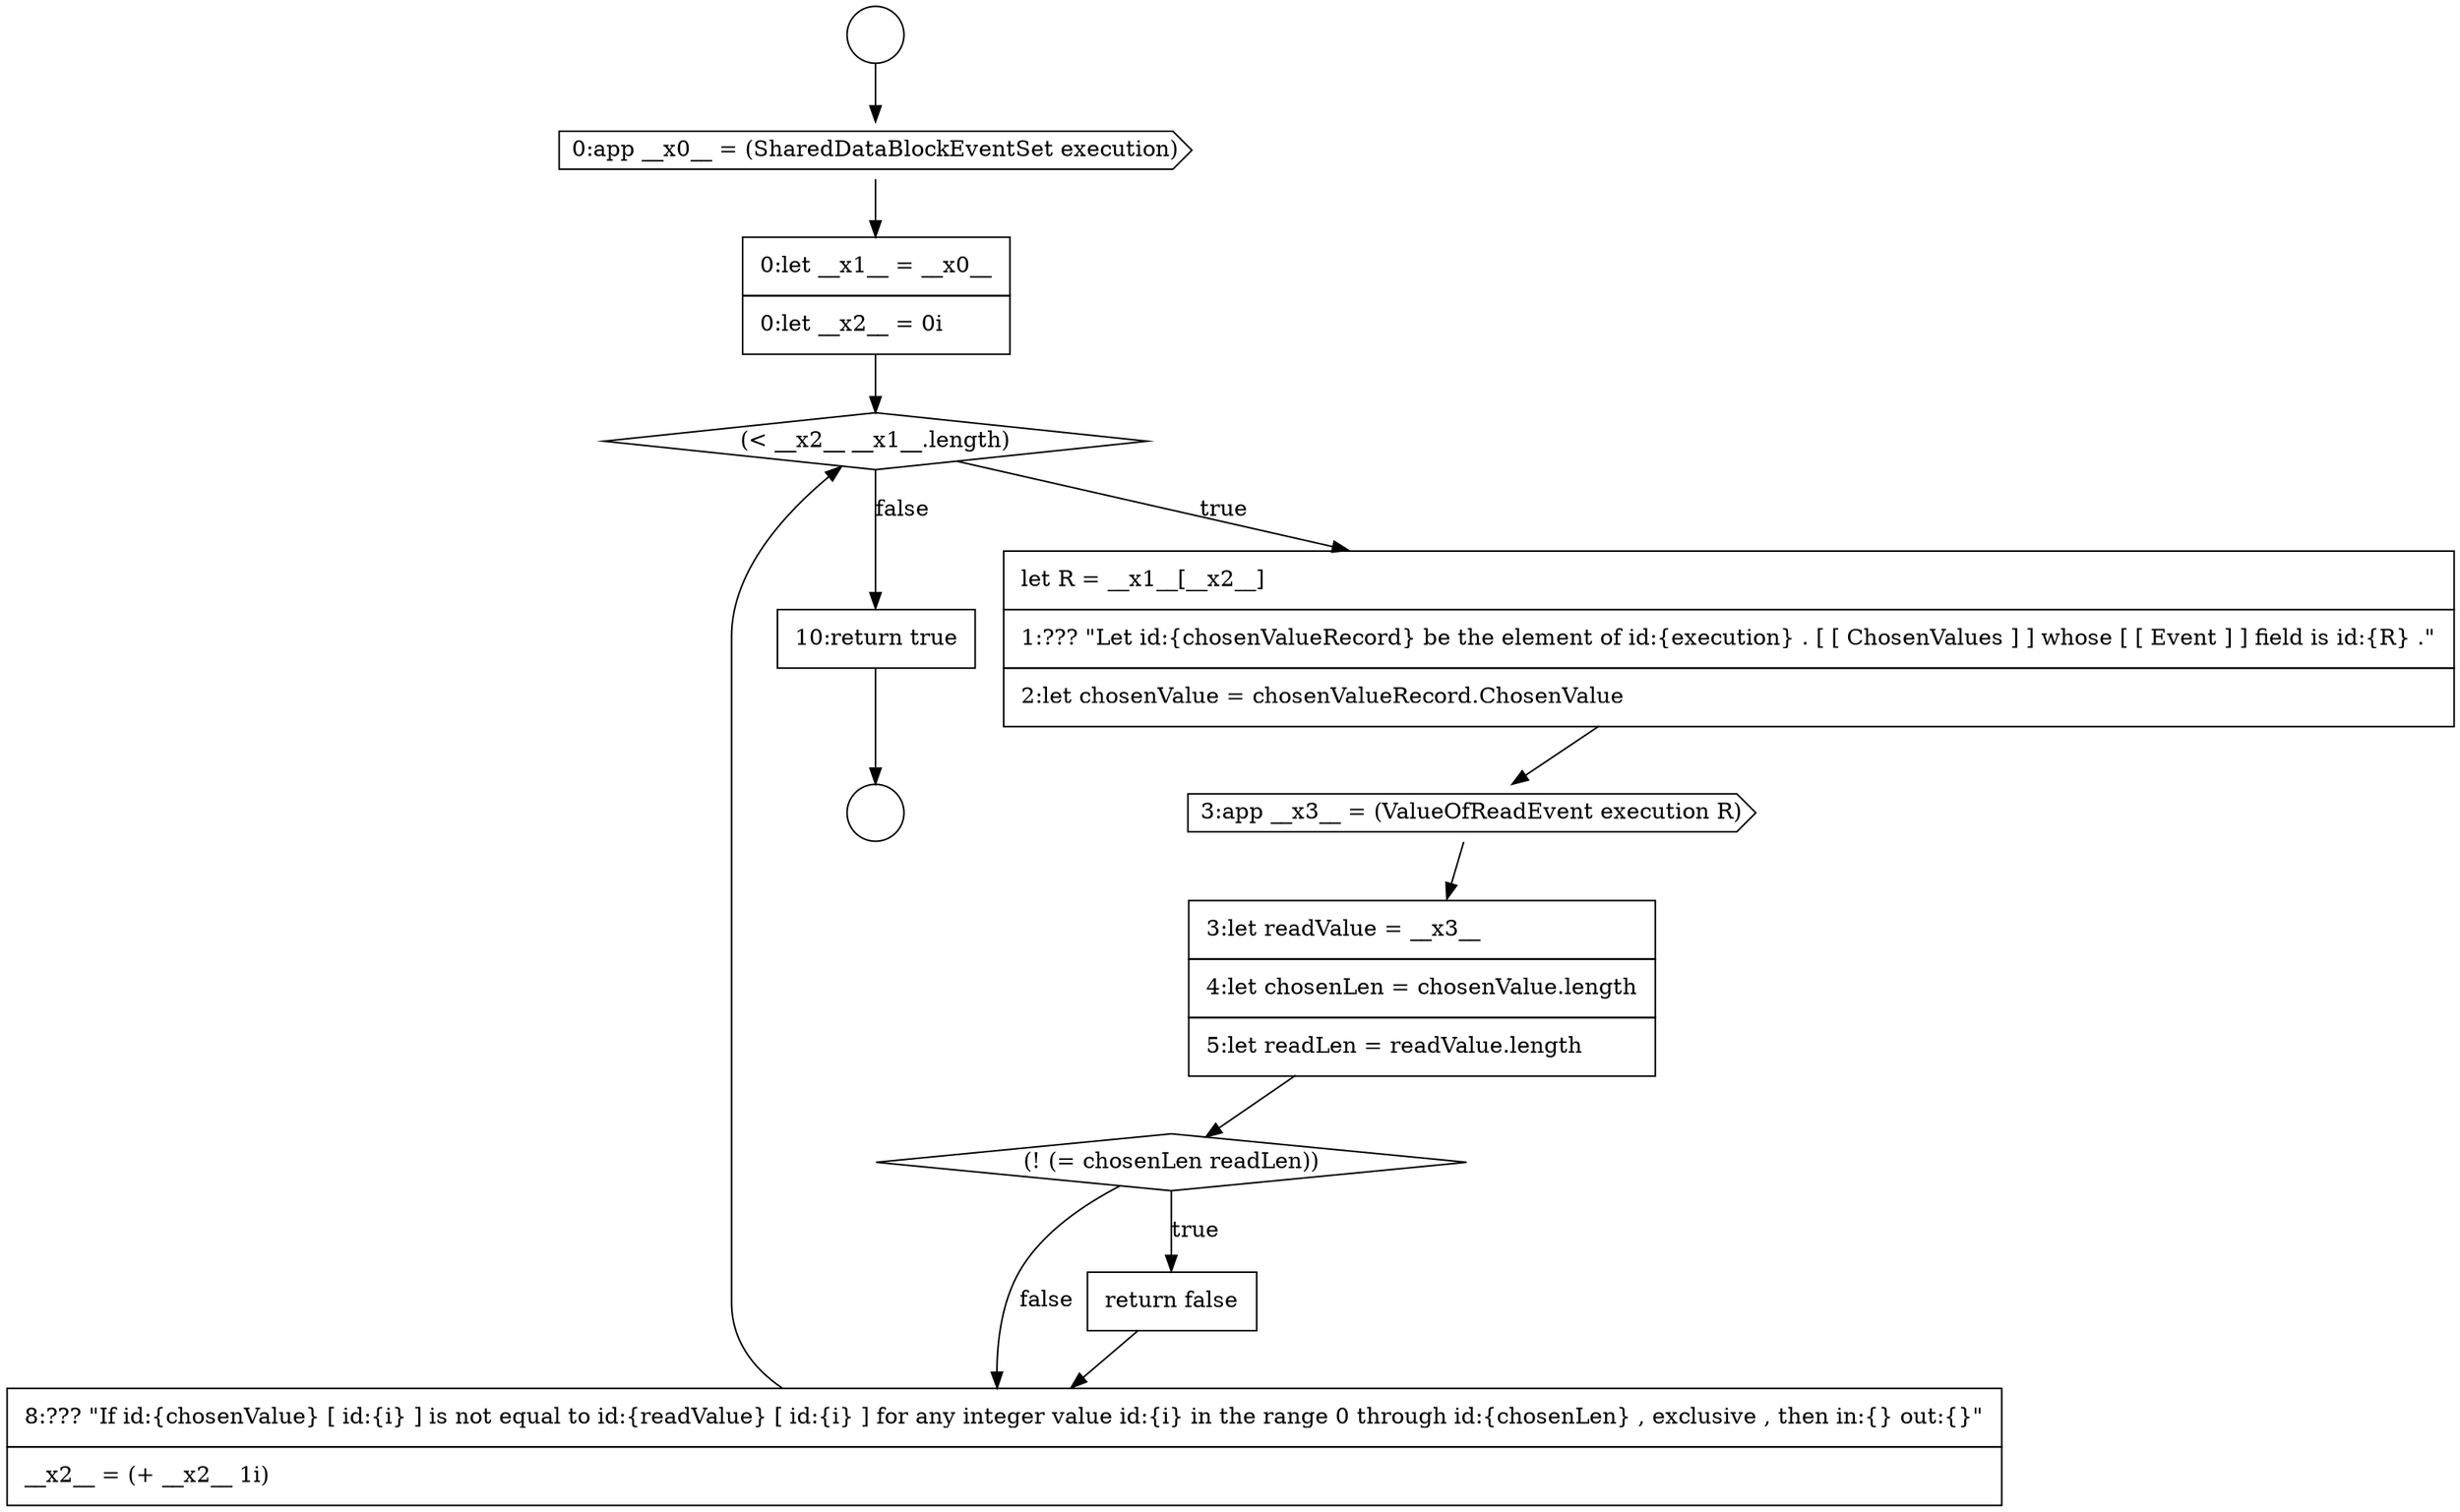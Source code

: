 digraph {
  node18397 [shape=circle label=" " color="black" fillcolor="white" style=filled]
  node18407 [shape=none, margin=0, label=<<font color="black">
    <table border="0" cellborder="1" cellspacing="0" cellpadding="10">
      <tr><td align="left">8:??? &quot;If id:{chosenValue} [ id:{i} ] is not equal to id:{readValue} [ id:{i} ] for any integer value id:{i} in the range 0 through id:{chosenLen} , exclusive , then in:{} out:{}&quot;</td></tr>
      <tr><td align="left">__x2__ = (+ __x2__ 1i)</td></tr>
    </table>
  </font>> color="black" fillcolor="white" style=filled]
  node18408 [shape=none, margin=0, label=<<font color="black">
    <table border="0" cellborder="1" cellspacing="0" cellpadding="10">
      <tr><td align="left">10:return true</td></tr>
    </table>
  </font>> color="black" fillcolor="white" style=filled]
  node18403 [shape=cds, label=<<font color="black">3:app __x3__ = (ValueOfReadEvent execution R)</font>> color="black" fillcolor="white" style=filled]
  node18399 [shape=cds, label=<<font color="black">0:app __x0__ = (SharedDataBlockEventSet execution)</font>> color="black" fillcolor="white" style=filled]
  node18405 [shape=diamond, label=<<font color="black">(! (= chosenLen readLen))</font>> color="black" fillcolor="white" style=filled]
  node18398 [shape=circle label=" " color="black" fillcolor="white" style=filled]
  node18401 [shape=diamond, label=<<font color="black">(&lt; __x2__ __x1__.length)</font>> color="black" fillcolor="white" style=filled]
  node18406 [shape=none, margin=0, label=<<font color="black">
    <table border="0" cellborder="1" cellspacing="0" cellpadding="10">
      <tr><td align="left">return false</td></tr>
    </table>
  </font>> color="black" fillcolor="white" style=filled]
  node18400 [shape=none, margin=0, label=<<font color="black">
    <table border="0" cellborder="1" cellspacing="0" cellpadding="10">
      <tr><td align="left">0:let __x1__ = __x0__</td></tr>
      <tr><td align="left">0:let __x2__ = 0i</td></tr>
    </table>
  </font>> color="black" fillcolor="white" style=filled]
  node18402 [shape=none, margin=0, label=<<font color="black">
    <table border="0" cellborder="1" cellspacing="0" cellpadding="10">
      <tr><td align="left">let R = __x1__[__x2__]</td></tr>
      <tr><td align="left">1:??? &quot;Let id:{chosenValueRecord} be the element of id:{execution} . [ [ ChosenValues ] ] whose [ [ Event ] ] field is id:{R} .&quot;</td></tr>
      <tr><td align="left">2:let chosenValue = chosenValueRecord.ChosenValue</td></tr>
    </table>
  </font>> color="black" fillcolor="white" style=filled]
  node18404 [shape=none, margin=0, label=<<font color="black">
    <table border="0" cellborder="1" cellspacing="0" cellpadding="10">
      <tr><td align="left">3:let readValue = __x3__</td></tr>
      <tr><td align="left">4:let chosenLen = chosenValue.length</td></tr>
      <tr><td align="left">5:let readLen = readValue.length</td></tr>
    </table>
  </font>> color="black" fillcolor="white" style=filled]
  node18402 -> node18403 [ color="black"]
  node18405 -> node18406 [label=<<font color="black">true</font>> color="black"]
  node18405 -> node18407 [label=<<font color="black">false</font>> color="black"]
  node18401 -> node18402 [label=<<font color="black">true</font>> color="black"]
  node18401 -> node18408 [label=<<font color="black">false</font>> color="black"]
  node18399 -> node18400 [ color="black"]
  node18403 -> node18404 [ color="black"]
  node18404 -> node18405 [ color="black"]
  node18408 -> node18398 [ color="black"]
  node18400 -> node18401 [ color="black"]
  node18397 -> node18399 [ color="black"]
  node18407 -> node18401 [ color="black"]
  node18406 -> node18407 [ color="black"]
}
